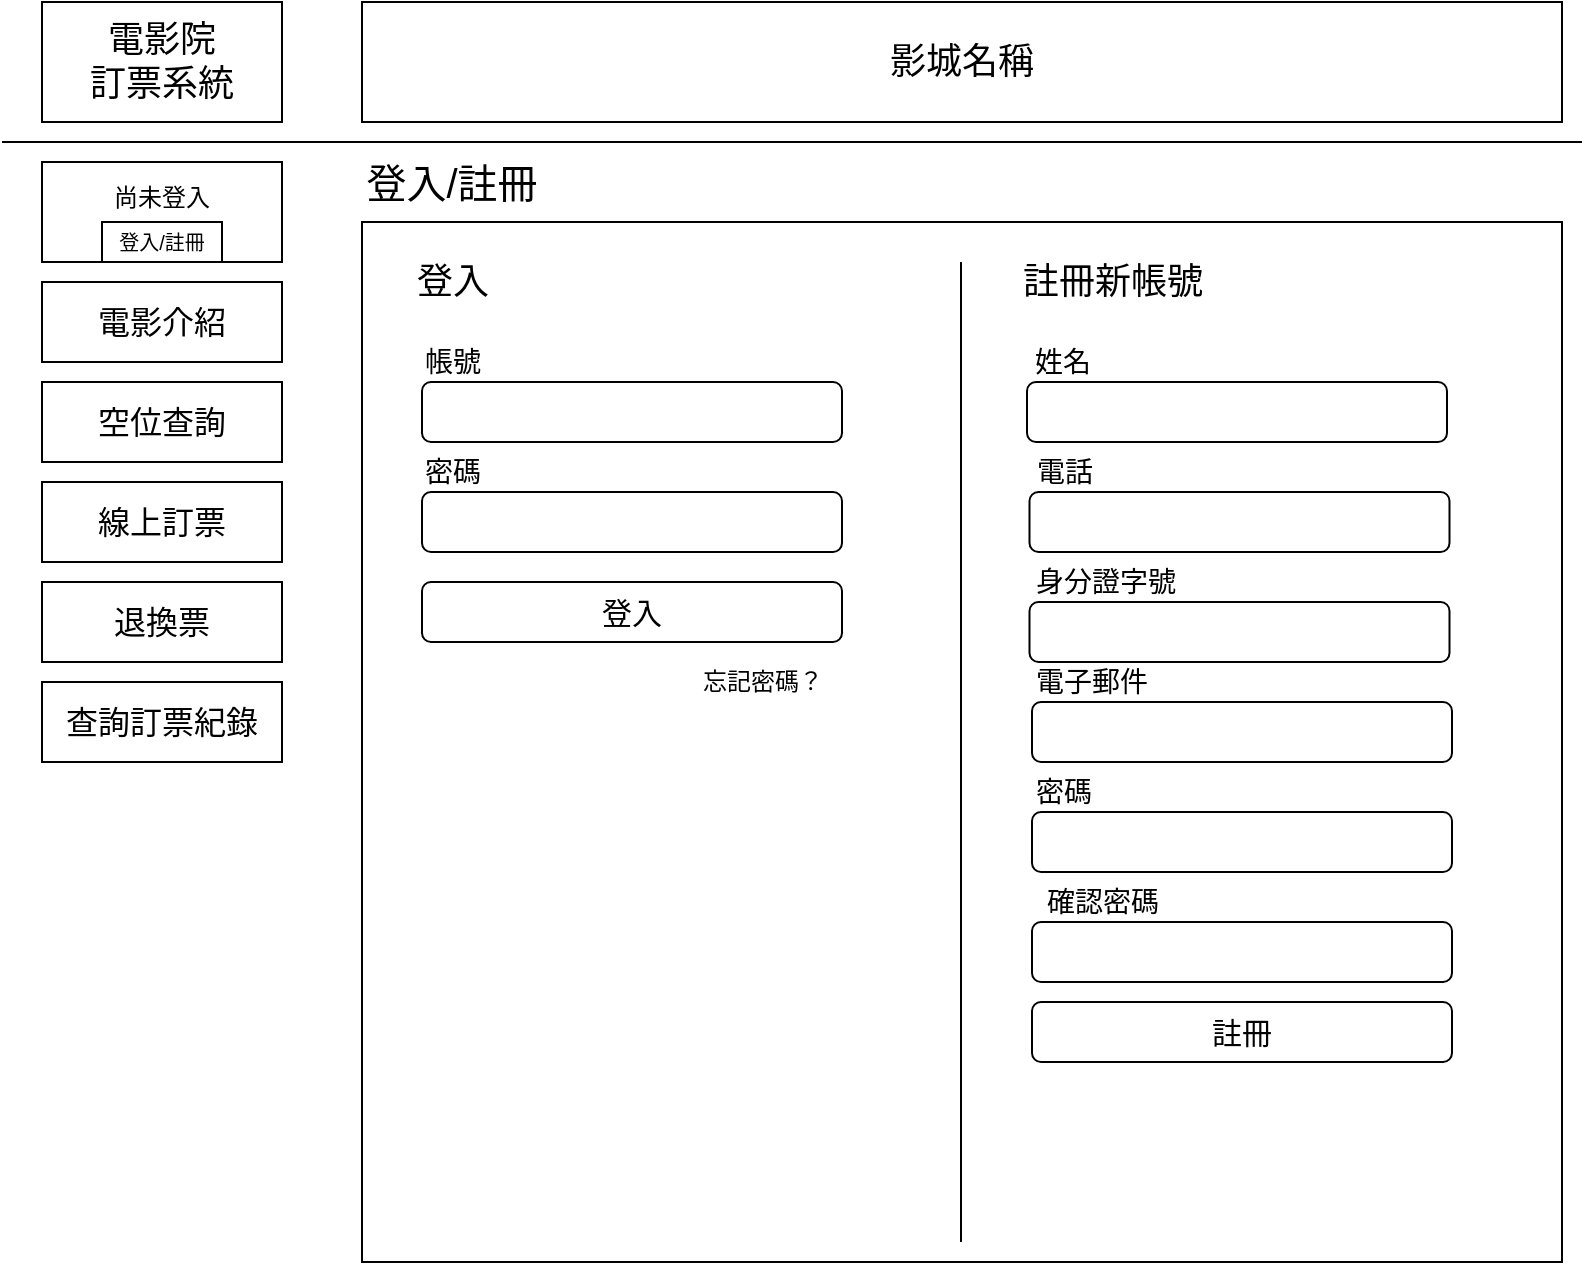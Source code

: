<mxfile version="13.0.3" type="device"><diagram id="V6z0WZDsdBJURzAzEbW3" name="Page-1"><mxGraphModel dx="1024" dy="592" grid="1" gridSize="10" guides="1" tooltips="1" connect="1" arrows="1" fold="1" page="1" pageScale="1" pageWidth="827" pageHeight="1169" math="0" shadow="0"><root><mxCell id="0"/><mxCell id="1" parent="0"/><mxCell id="b8oCVE6nscO5WDQQC25G-1" value="" style="rounded=0;whiteSpace=wrap;html=1;" parent="1" vertex="1"><mxGeometry x="200" y="160" width="600" height="520" as="geometry"/></mxCell><mxCell id="b8oCVE6nscO5WDQQC25G-2" value="&lt;span style=&quot;font-size: 18px&quot;&gt;電影院&lt;br&gt;訂票系統&lt;/span&gt;" style="rounded=0;whiteSpace=wrap;html=1;" parent="1" vertex="1"><mxGeometry x="40" y="50" width="120" height="60" as="geometry"/></mxCell><mxCell id="b8oCVE6nscO5WDQQC25G-3" value="&lt;font style=&quot;font-size: 18px&quot;&gt;影城名稱&lt;/font&gt;" style="rounded=0;whiteSpace=wrap;html=1;" parent="1" vertex="1"><mxGeometry x="200" y="50" width="600" height="60" as="geometry"/></mxCell><mxCell id="b8oCVE6nscO5WDQQC25G-5" value="" style="endArrow=none;html=1;" parent="1" edge="1"><mxGeometry width="50" height="50" relative="1" as="geometry"><mxPoint x="810" y="120" as="sourcePoint"/><mxPoint x="20" y="120" as="targetPoint"/></mxGeometry></mxCell><mxCell id="b8oCVE6nscO5WDQQC25G-6" value="&lt;font style=&quot;font-size: 16px&quot;&gt;電影介紹&lt;/font&gt;" style="rounded=0;whiteSpace=wrap;html=1;" parent="1" vertex="1"><mxGeometry x="40" y="190" width="120" height="40" as="geometry"/></mxCell><mxCell id="b8oCVE6nscO5WDQQC25G-11" value="尚未登入&lt;br&gt;&amp;nbsp;" style="rounded=0;whiteSpace=wrap;html=1;strokeColor=#000000;align=center;" parent="1" vertex="1"><mxGeometry x="40" y="130" width="120" height="50" as="geometry"/></mxCell><mxCell id="b8oCVE6nscO5WDQQC25G-13" value="&lt;font style=&quot;font-size: 20px&quot;&gt;登入/註冊&lt;/font&gt;" style="text;html=1;strokeColor=none;fillColor=none;align=center;verticalAlign=middle;whiteSpace=wrap;rounded=0;" parent="1" vertex="1"><mxGeometry x="200" y="130" width="90" height="20" as="geometry"/></mxCell><mxCell id="b8oCVE6nscO5WDQQC25G-18" value="&lt;font style=&quot;font-size: 16px&quot;&gt;線上訂票&lt;/font&gt;" style="rounded=0;whiteSpace=wrap;html=1;" parent="1" vertex="1"><mxGeometry x="40" y="340" width="120" height="40" as="geometry"/></mxCell><mxCell id="b8oCVE6nscO5WDQQC25G-82" value="&lt;span style=&quot;font-size: 16px&quot;&gt;退換票&lt;/span&gt;" style="rounded=0;whiteSpace=wrap;html=1;" parent="1" vertex="1"><mxGeometry x="40" y="340" width="120" height="40" as="geometry"/></mxCell><mxCell id="b8oCVE6nscO5WDQQC25G-83" value="&lt;font style=&quot;font-size: 16px&quot;&gt;查詢訂票紀錄&lt;/font&gt;" style="rounded=0;whiteSpace=wrap;html=1;" parent="1" vertex="1"><mxGeometry x="40" y="390" width="120" height="40" as="geometry"/></mxCell><mxCell id="b8oCVE6nscO5WDQQC25G-85" value="&lt;font style=&quot;font-size: 16px&quot;&gt;空位查詢&lt;/font&gt;" style="rounded=0;whiteSpace=wrap;html=1;" parent="1" vertex="1"><mxGeometry x="40" y="240" width="120" height="40" as="geometry"/></mxCell><mxCell id="b8oCVE6nscO5WDQQC25G-86" value="&lt;font style=&quot;font-size: 10px&quot;&gt;登入/註冊&lt;/font&gt;" style="rounded=0;whiteSpace=wrap;html=1;strokeColor=#000000;" parent="1" vertex="1"><mxGeometry x="70" y="160" width="60" height="20" as="geometry"/></mxCell><mxCell id="gEj6kzCqYp7mq25FHKuv-1" value="&lt;font style=&quot;font-size: 16px&quot;&gt;線上訂票&lt;/font&gt;" style="rounded=0;whiteSpace=wrap;html=1;" parent="1" vertex="1"><mxGeometry x="40" y="290" width="120" height="40" as="geometry"/></mxCell><mxCell id="0Uk6IYR-tvCRAJfcGSbo-1" value="" style="endArrow=none;html=1;" parent="1" edge="1"><mxGeometry width="50" height="50" relative="1" as="geometry"><mxPoint x="499.5" y="670" as="sourcePoint"/><mxPoint x="499.5" y="180" as="targetPoint"/></mxGeometry></mxCell><mxCell id="0Uk6IYR-tvCRAJfcGSbo-3" value="&lt;font style=&quot;font-size: 18px&quot;&gt;登入&lt;/font&gt;" style="text;html=1;align=center;verticalAlign=middle;resizable=0;points=[];autosize=1;" parent="1" vertex="1"><mxGeometry x="220" y="180" width="50" height="20" as="geometry"/></mxCell><mxCell id="0Uk6IYR-tvCRAJfcGSbo-4" value="&lt;font style=&quot;font-size: 18px&quot;&gt;註冊新帳號&lt;/font&gt;" style="text;html=1;align=center;verticalAlign=middle;resizable=0;points=[];autosize=1;" parent="1" vertex="1"><mxGeometry x="520" y="180" width="110" height="20" as="geometry"/></mxCell><mxCell id="0Uk6IYR-tvCRAJfcGSbo-6" value="" style="rounded=1;whiteSpace=wrap;html=1;" parent="1" vertex="1"><mxGeometry x="230" y="240" width="210" height="30" as="geometry"/></mxCell><mxCell id="0Uk6IYR-tvCRAJfcGSbo-7" value="&lt;font style=&quot;font-size: 14px&quot;&gt;帳號&lt;/font&gt;" style="text;html=1;align=center;verticalAlign=middle;resizable=0;points=[];autosize=1;" parent="1" vertex="1"><mxGeometry x="225" y="220" width="40" height="20" as="geometry"/></mxCell><mxCell id="0Uk6IYR-tvCRAJfcGSbo-8" value="" style="rounded=1;whiteSpace=wrap;html=1;" parent="1" vertex="1"><mxGeometry x="230" y="295" width="210" height="30" as="geometry"/></mxCell><mxCell id="0Uk6IYR-tvCRAJfcGSbo-9" value="&lt;font style=&quot;font-size: 14px&quot;&gt;密碼&lt;/font&gt;" style="text;html=1;align=center;verticalAlign=middle;resizable=0;points=[];autosize=1;" parent="1" vertex="1"><mxGeometry x="225" y="275" width="40" height="20" as="geometry"/></mxCell><mxCell id="0Uk6IYR-tvCRAJfcGSbo-11" value="&lt;font style=&quot;font-size: 15px&quot;&gt;登入&lt;/font&gt;" style="rounded=1;whiteSpace=wrap;html=1;" parent="1" vertex="1"><mxGeometry x="230" y="340" width="210" height="30" as="geometry"/></mxCell><mxCell id="0Uk6IYR-tvCRAJfcGSbo-14" value="忘記密碼？" style="text;html=1;align=center;verticalAlign=middle;resizable=0;points=[];autosize=1;" parent="1" vertex="1"><mxGeometry x="360" y="380" width="80" height="20" as="geometry"/></mxCell><mxCell id="0Uk6IYR-tvCRAJfcGSbo-16" value="" style="rounded=1;whiteSpace=wrap;html=1;" parent="1" vertex="1"><mxGeometry x="532.5" y="240" width="210" height="30" as="geometry"/></mxCell><mxCell id="0Uk6IYR-tvCRAJfcGSbo-17" value="&lt;font style=&quot;font-size: 14px&quot;&gt;姓名&lt;/font&gt;" style="text;html=1;align=center;verticalAlign=middle;resizable=0;points=[];autosize=1;" parent="1" vertex="1"><mxGeometry x="530" y="220" width="40" height="20" as="geometry"/></mxCell><mxCell id="0Uk6IYR-tvCRAJfcGSbo-18" value="" style="rounded=1;whiteSpace=wrap;html=1;" parent="1" vertex="1"><mxGeometry x="533.75" y="295" width="210" height="30" as="geometry"/></mxCell><mxCell id="0Uk6IYR-tvCRAJfcGSbo-19" value="&lt;span style=&quot;font-size: 14px&quot;&gt;電話&lt;/span&gt;" style="text;html=1;align=center;verticalAlign=middle;resizable=0;points=[];autosize=1;" parent="1" vertex="1"><mxGeometry x="531.25" y="275" width="40" height="20" as="geometry"/></mxCell><mxCell id="0Uk6IYR-tvCRAJfcGSbo-23" value="" style="rounded=1;whiteSpace=wrap;html=1;" parent="1" vertex="1"><mxGeometry x="535" y="455" width="210" height="30" as="geometry"/></mxCell><mxCell id="0Uk6IYR-tvCRAJfcGSbo-24" value="&lt;font style=&quot;font-size: 14px&quot;&gt;密碼&lt;/font&gt;" style="text;html=1;align=left;verticalAlign=middle;resizable=0;points=[];autosize=1;" parent="1" vertex="1"><mxGeometry x="535" y="435" width="40" height="20" as="geometry"/></mxCell><mxCell id="0Uk6IYR-tvCRAJfcGSbo-25" value="" style="rounded=1;whiteSpace=wrap;html=1;" parent="1" vertex="1"><mxGeometry x="535" y="510" width="210" height="30" as="geometry"/></mxCell><mxCell id="0Uk6IYR-tvCRAJfcGSbo-26" value="&lt;font style=&quot;font-size: 14px&quot;&gt;確認密碼&lt;/font&gt;" style="text;html=1;align=center;verticalAlign=middle;resizable=0;points=[];autosize=1;" parent="1" vertex="1"><mxGeometry x="535" y="490" width="70" height="20" as="geometry"/></mxCell><mxCell id="0Uk6IYR-tvCRAJfcGSbo-27" value="&lt;span style=&quot;font-size: 15px&quot;&gt;註冊&lt;/span&gt;" style="rounded=1;whiteSpace=wrap;html=1;" parent="1" vertex="1"><mxGeometry x="535" y="550" width="210" height="30" as="geometry"/></mxCell><mxCell id="SvobPbO1ViqFXgdm-51W-1" value="" style="rounded=1;whiteSpace=wrap;html=1;" parent="1" vertex="1"><mxGeometry x="535" y="400" width="210" height="30" as="geometry"/></mxCell><mxCell id="SvobPbO1ViqFXgdm-51W-2" value="&lt;span style=&quot;font-size: 14px&quot;&gt;電子郵件&lt;/span&gt;" style="text;html=1;align=left;verticalAlign=middle;resizable=0;points=[];autosize=1;" parent="1" vertex="1"><mxGeometry x="535" y="380" width="70" height="20" as="geometry"/></mxCell><mxCell id="fR_vRBBfePvpUi8RmXlK-1" value="" style="rounded=1;whiteSpace=wrap;html=1;" vertex="1" parent="1"><mxGeometry x="533.75" y="350" width="210" height="30" as="geometry"/></mxCell><mxCell id="fR_vRBBfePvpUi8RmXlK-2" value="&lt;span style=&quot;font-size: 14px&quot;&gt;身分證字號&lt;/span&gt;" style="text;html=1;align=left;verticalAlign=middle;resizable=0;points=[];autosize=1;" vertex="1" parent="1"><mxGeometry x="535" y="330" width="90" height="20" as="geometry"/></mxCell></root></mxGraphModel></diagram></mxfile>